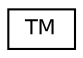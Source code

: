 digraph "Graphical Class Hierarchy"
{
  edge [fontname="Helvetica",fontsize="10",labelfontname="Helvetica",labelfontsize="10"];
  node [fontname="Helvetica",fontsize="10",shape=record];
  rankdir="LR";
  Node1 [label="TM",height=0.2,width=0.4,color="black", fillcolor="white", style="filled",URL="$class_t_m.html"];
}

